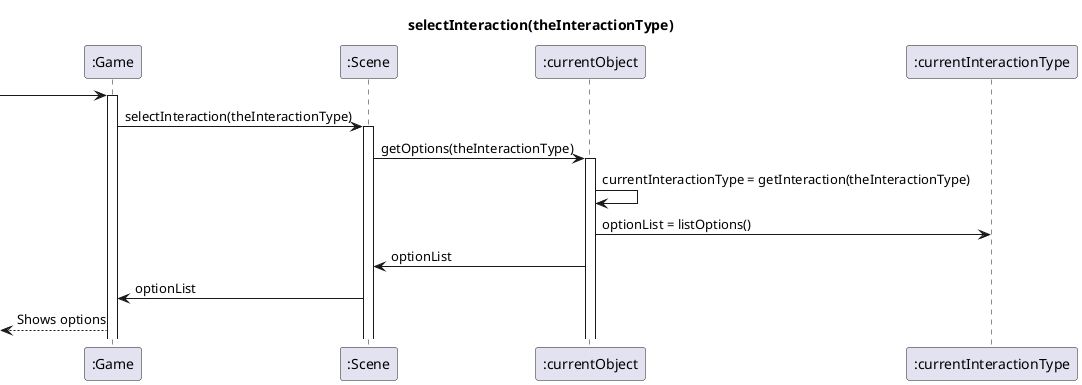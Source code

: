 @startuml

title selectInteraction(theInteractionType)
[-> ":Game" ++
":Game" -> ":Scene" ++ : selectInteraction(theInteractionType)
":Scene" -> ":currentObject" ++ : getOptions(theInteractionType)
":currentObject" -> ":currentObject": currentInteractionType = getInteraction(theInteractionType)
":currentObject" -> ":currentInteractionType": optionList = listOptions()
":currentObject" -> ":Scene": optionList
":Scene" -> ":Game": optionList
":Game" -->[: Shows options
 

@enduml